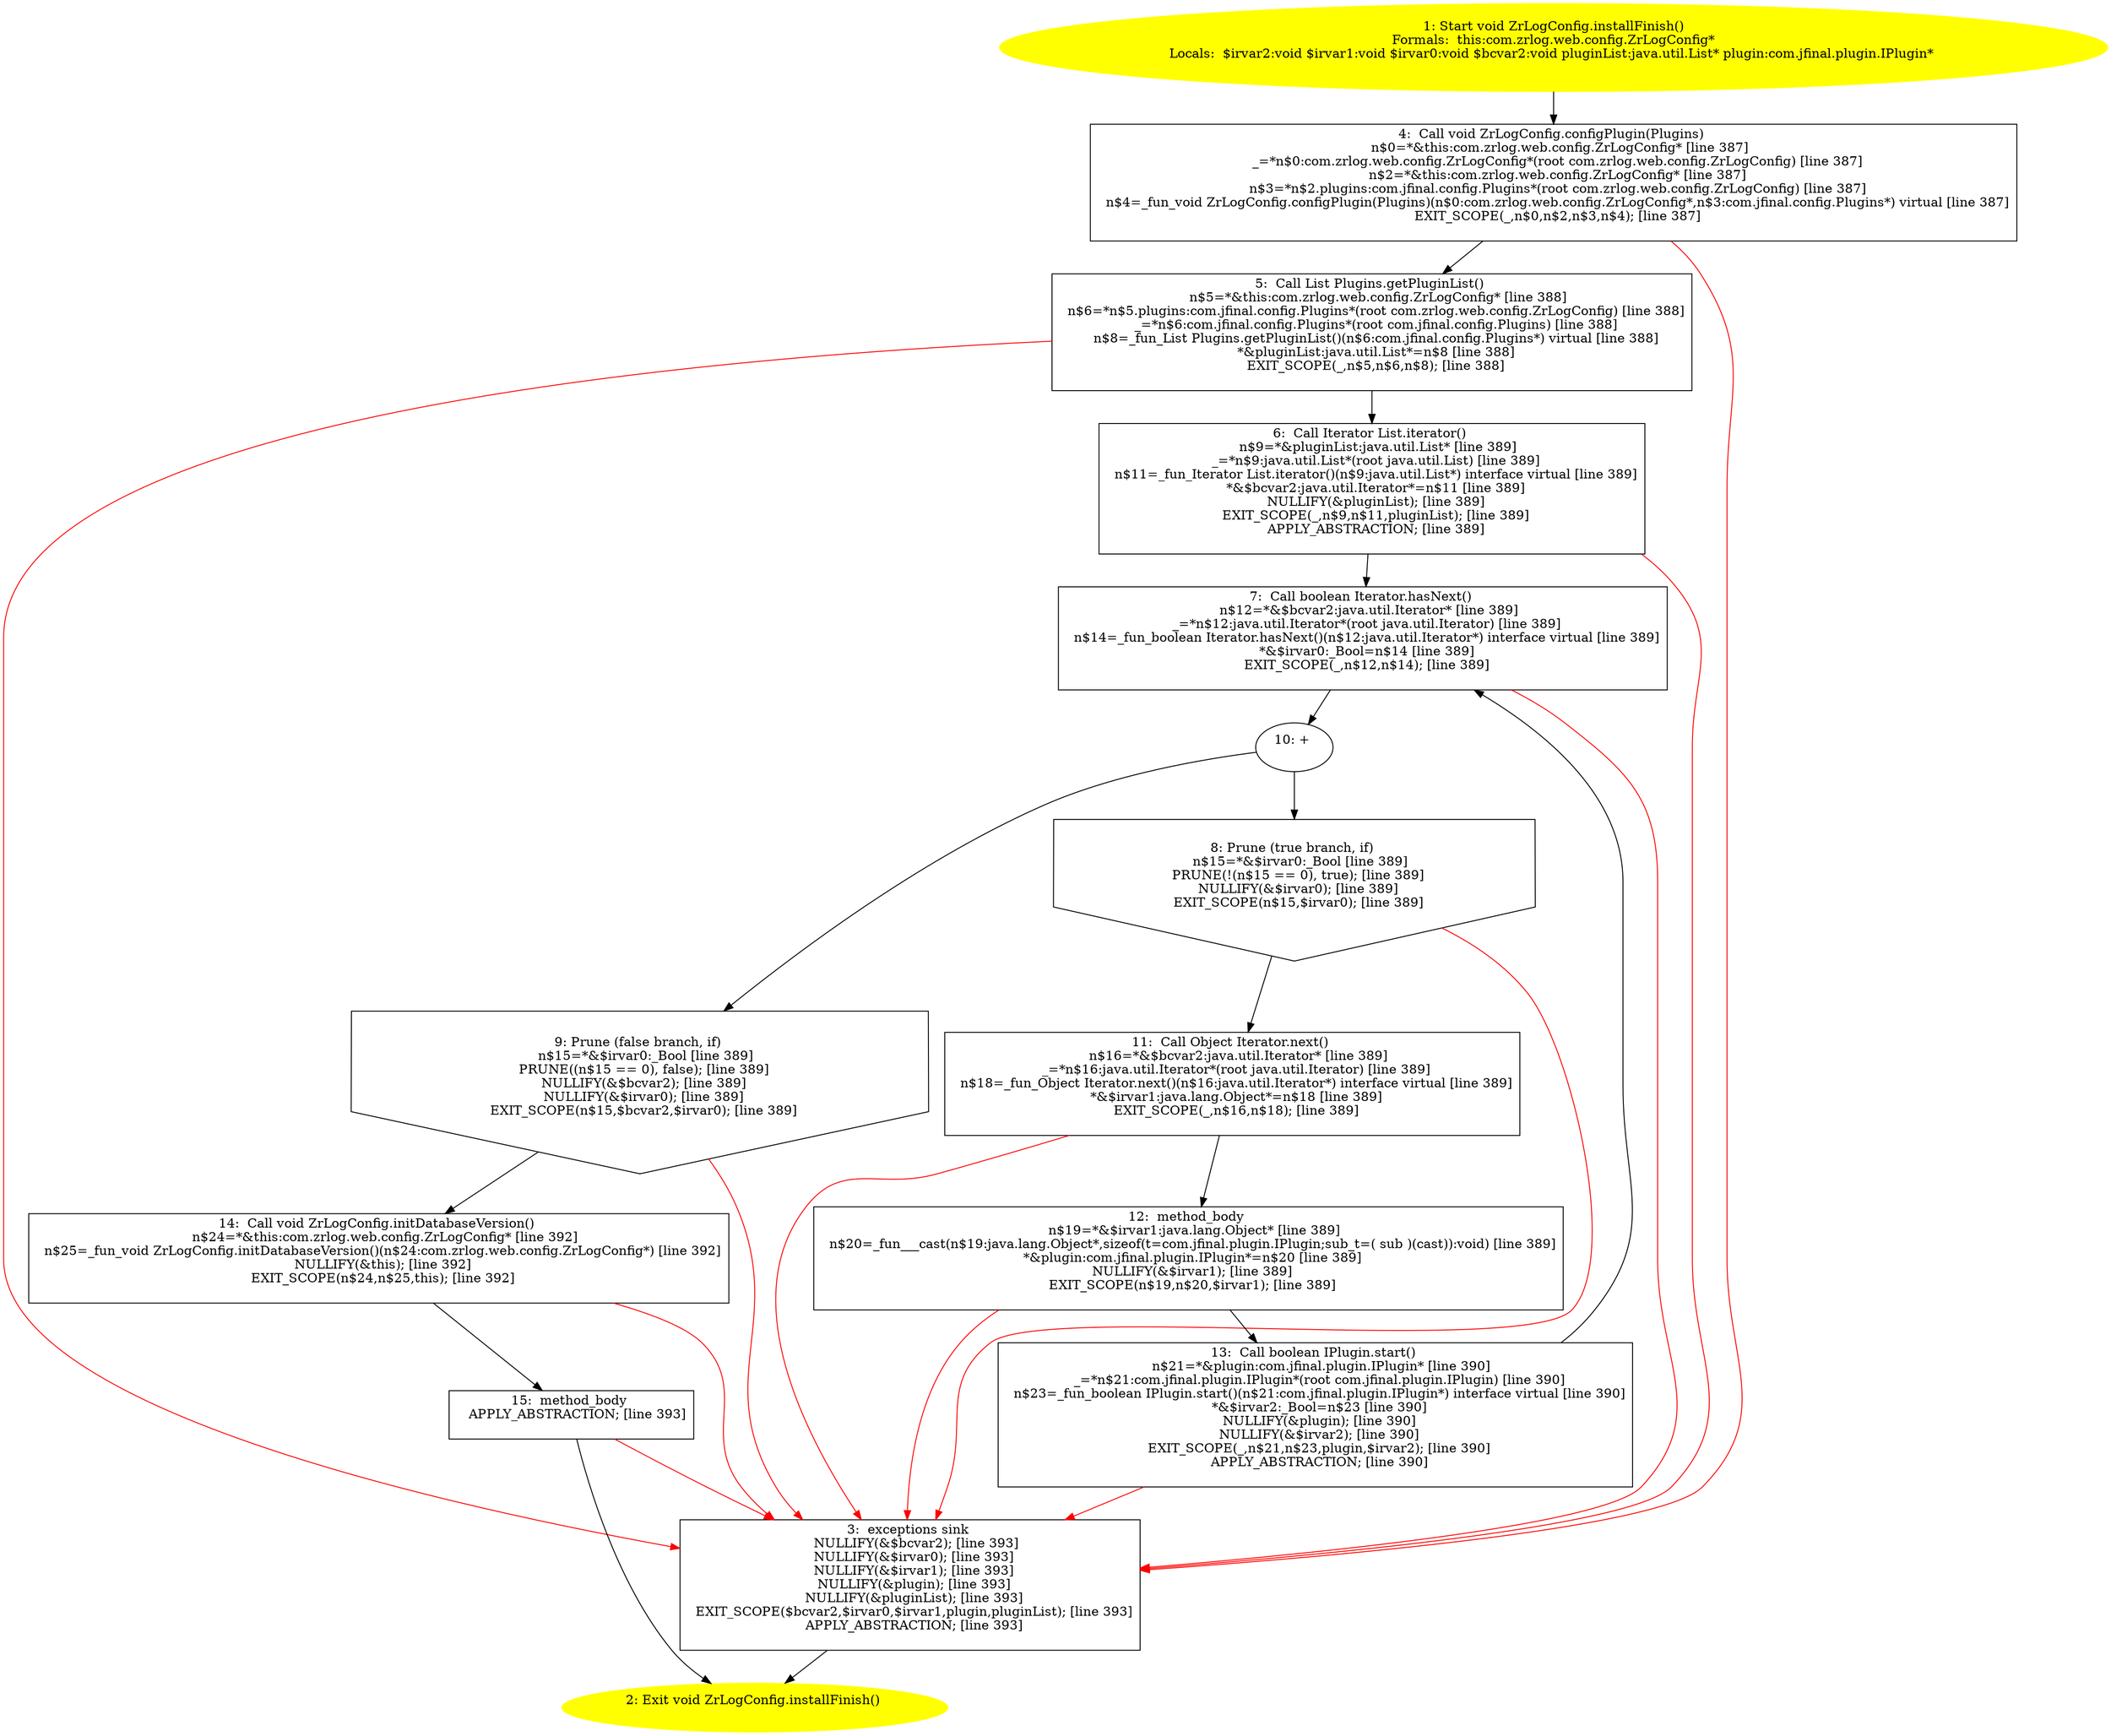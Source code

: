 /* @generated */
digraph cfg {
"com.zrlog.web.config.ZrLogConfig.installFinish():void.18dc6f0ddf96e5d8848e836ae1627b72_1" [label="1: Start void ZrLogConfig.installFinish()\nFormals:  this:com.zrlog.web.config.ZrLogConfig*\nLocals:  $irvar2:void $irvar1:void $irvar0:void $bcvar2:void pluginList:java.util.List* plugin:com.jfinal.plugin.IPlugin* \n  " color=yellow style=filled]
	

	 "com.zrlog.web.config.ZrLogConfig.installFinish():void.18dc6f0ddf96e5d8848e836ae1627b72_1" -> "com.zrlog.web.config.ZrLogConfig.installFinish():void.18dc6f0ddf96e5d8848e836ae1627b72_4" ;
"com.zrlog.web.config.ZrLogConfig.installFinish():void.18dc6f0ddf96e5d8848e836ae1627b72_2" [label="2: Exit void ZrLogConfig.installFinish() \n  " color=yellow style=filled]
	

"com.zrlog.web.config.ZrLogConfig.installFinish():void.18dc6f0ddf96e5d8848e836ae1627b72_3" [label="3:  exceptions sink \n   NULLIFY(&$bcvar2); [line 393]\n  NULLIFY(&$irvar0); [line 393]\n  NULLIFY(&$irvar1); [line 393]\n  NULLIFY(&plugin); [line 393]\n  NULLIFY(&pluginList); [line 393]\n  EXIT_SCOPE($bcvar2,$irvar0,$irvar1,plugin,pluginList); [line 393]\n  APPLY_ABSTRACTION; [line 393]\n " shape="box"]
	

	 "com.zrlog.web.config.ZrLogConfig.installFinish():void.18dc6f0ddf96e5d8848e836ae1627b72_3" -> "com.zrlog.web.config.ZrLogConfig.installFinish():void.18dc6f0ddf96e5d8848e836ae1627b72_2" ;
"com.zrlog.web.config.ZrLogConfig.installFinish():void.18dc6f0ddf96e5d8848e836ae1627b72_4" [label="4:  Call void ZrLogConfig.configPlugin(Plugins) \n   n$0=*&this:com.zrlog.web.config.ZrLogConfig* [line 387]\n  _=*n$0:com.zrlog.web.config.ZrLogConfig*(root com.zrlog.web.config.ZrLogConfig) [line 387]\n  n$2=*&this:com.zrlog.web.config.ZrLogConfig* [line 387]\n  n$3=*n$2.plugins:com.jfinal.config.Plugins*(root com.zrlog.web.config.ZrLogConfig) [line 387]\n  n$4=_fun_void ZrLogConfig.configPlugin(Plugins)(n$0:com.zrlog.web.config.ZrLogConfig*,n$3:com.jfinal.config.Plugins*) virtual [line 387]\n  EXIT_SCOPE(_,n$0,n$2,n$3,n$4); [line 387]\n " shape="box"]
	

	 "com.zrlog.web.config.ZrLogConfig.installFinish():void.18dc6f0ddf96e5d8848e836ae1627b72_4" -> "com.zrlog.web.config.ZrLogConfig.installFinish():void.18dc6f0ddf96e5d8848e836ae1627b72_5" ;
	 "com.zrlog.web.config.ZrLogConfig.installFinish():void.18dc6f0ddf96e5d8848e836ae1627b72_4" -> "com.zrlog.web.config.ZrLogConfig.installFinish():void.18dc6f0ddf96e5d8848e836ae1627b72_3" [color="red" ];
"com.zrlog.web.config.ZrLogConfig.installFinish():void.18dc6f0ddf96e5d8848e836ae1627b72_5" [label="5:  Call List Plugins.getPluginList() \n   n$5=*&this:com.zrlog.web.config.ZrLogConfig* [line 388]\n  n$6=*n$5.plugins:com.jfinal.config.Plugins*(root com.zrlog.web.config.ZrLogConfig) [line 388]\n  _=*n$6:com.jfinal.config.Plugins*(root com.jfinal.config.Plugins) [line 388]\n  n$8=_fun_List Plugins.getPluginList()(n$6:com.jfinal.config.Plugins*) virtual [line 388]\n  *&pluginList:java.util.List*=n$8 [line 388]\n  EXIT_SCOPE(_,n$5,n$6,n$8); [line 388]\n " shape="box"]
	

	 "com.zrlog.web.config.ZrLogConfig.installFinish():void.18dc6f0ddf96e5d8848e836ae1627b72_5" -> "com.zrlog.web.config.ZrLogConfig.installFinish():void.18dc6f0ddf96e5d8848e836ae1627b72_6" ;
	 "com.zrlog.web.config.ZrLogConfig.installFinish():void.18dc6f0ddf96e5d8848e836ae1627b72_5" -> "com.zrlog.web.config.ZrLogConfig.installFinish():void.18dc6f0ddf96e5d8848e836ae1627b72_3" [color="red" ];
"com.zrlog.web.config.ZrLogConfig.installFinish():void.18dc6f0ddf96e5d8848e836ae1627b72_6" [label="6:  Call Iterator List.iterator() \n   n$9=*&pluginList:java.util.List* [line 389]\n  _=*n$9:java.util.List*(root java.util.List) [line 389]\n  n$11=_fun_Iterator List.iterator()(n$9:java.util.List*) interface virtual [line 389]\n  *&$bcvar2:java.util.Iterator*=n$11 [line 389]\n  NULLIFY(&pluginList); [line 389]\n  EXIT_SCOPE(_,n$9,n$11,pluginList); [line 389]\n  APPLY_ABSTRACTION; [line 389]\n " shape="box"]
	

	 "com.zrlog.web.config.ZrLogConfig.installFinish():void.18dc6f0ddf96e5d8848e836ae1627b72_6" -> "com.zrlog.web.config.ZrLogConfig.installFinish():void.18dc6f0ddf96e5d8848e836ae1627b72_7" ;
	 "com.zrlog.web.config.ZrLogConfig.installFinish():void.18dc6f0ddf96e5d8848e836ae1627b72_6" -> "com.zrlog.web.config.ZrLogConfig.installFinish():void.18dc6f0ddf96e5d8848e836ae1627b72_3" [color="red" ];
"com.zrlog.web.config.ZrLogConfig.installFinish():void.18dc6f0ddf96e5d8848e836ae1627b72_7" [label="7:  Call boolean Iterator.hasNext() \n   n$12=*&$bcvar2:java.util.Iterator* [line 389]\n  _=*n$12:java.util.Iterator*(root java.util.Iterator) [line 389]\n  n$14=_fun_boolean Iterator.hasNext()(n$12:java.util.Iterator*) interface virtual [line 389]\n  *&$irvar0:_Bool=n$14 [line 389]\n  EXIT_SCOPE(_,n$12,n$14); [line 389]\n " shape="box"]
	

	 "com.zrlog.web.config.ZrLogConfig.installFinish():void.18dc6f0ddf96e5d8848e836ae1627b72_7" -> "com.zrlog.web.config.ZrLogConfig.installFinish():void.18dc6f0ddf96e5d8848e836ae1627b72_10" ;
	 "com.zrlog.web.config.ZrLogConfig.installFinish():void.18dc6f0ddf96e5d8848e836ae1627b72_7" -> "com.zrlog.web.config.ZrLogConfig.installFinish():void.18dc6f0ddf96e5d8848e836ae1627b72_3" [color="red" ];
"com.zrlog.web.config.ZrLogConfig.installFinish():void.18dc6f0ddf96e5d8848e836ae1627b72_8" [label="8: Prune (true branch, if) \n   n$15=*&$irvar0:_Bool [line 389]\n  PRUNE(!(n$15 == 0), true); [line 389]\n  NULLIFY(&$irvar0); [line 389]\n  EXIT_SCOPE(n$15,$irvar0); [line 389]\n " shape="invhouse"]
	

	 "com.zrlog.web.config.ZrLogConfig.installFinish():void.18dc6f0ddf96e5d8848e836ae1627b72_8" -> "com.zrlog.web.config.ZrLogConfig.installFinish():void.18dc6f0ddf96e5d8848e836ae1627b72_11" ;
	 "com.zrlog.web.config.ZrLogConfig.installFinish():void.18dc6f0ddf96e5d8848e836ae1627b72_8" -> "com.zrlog.web.config.ZrLogConfig.installFinish():void.18dc6f0ddf96e5d8848e836ae1627b72_3" [color="red" ];
"com.zrlog.web.config.ZrLogConfig.installFinish():void.18dc6f0ddf96e5d8848e836ae1627b72_9" [label="9: Prune (false branch, if) \n   n$15=*&$irvar0:_Bool [line 389]\n  PRUNE((n$15 == 0), false); [line 389]\n  NULLIFY(&$bcvar2); [line 389]\n  NULLIFY(&$irvar0); [line 389]\n  EXIT_SCOPE(n$15,$bcvar2,$irvar0); [line 389]\n " shape="invhouse"]
	

	 "com.zrlog.web.config.ZrLogConfig.installFinish():void.18dc6f0ddf96e5d8848e836ae1627b72_9" -> "com.zrlog.web.config.ZrLogConfig.installFinish():void.18dc6f0ddf96e5d8848e836ae1627b72_14" ;
	 "com.zrlog.web.config.ZrLogConfig.installFinish():void.18dc6f0ddf96e5d8848e836ae1627b72_9" -> "com.zrlog.web.config.ZrLogConfig.installFinish():void.18dc6f0ddf96e5d8848e836ae1627b72_3" [color="red" ];
"com.zrlog.web.config.ZrLogConfig.installFinish():void.18dc6f0ddf96e5d8848e836ae1627b72_10" [label="10: + \n  " ]
	

	 "com.zrlog.web.config.ZrLogConfig.installFinish():void.18dc6f0ddf96e5d8848e836ae1627b72_10" -> "com.zrlog.web.config.ZrLogConfig.installFinish():void.18dc6f0ddf96e5d8848e836ae1627b72_8" ;
	 "com.zrlog.web.config.ZrLogConfig.installFinish():void.18dc6f0ddf96e5d8848e836ae1627b72_10" -> "com.zrlog.web.config.ZrLogConfig.installFinish():void.18dc6f0ddf96e5d8848e836ae1627b72_9" ;
"com.zrlog.web.config.ZrLogConfig.installFinish():void.18dc6f0ddf96e5d8848e836ae1627b72_11" [label="11:  Call Object Iterator.next() \n   n$16=*&$bcvar2:java.util.Iterator* [line 389]\n  _=*n$16:java.util.Iterator*(root java.util.Iterator) [line 389]\n  n$18=_fun_Object Iterator.next()(n$16:java.util.Iterator*) interface virtual [line 389]\n  *&$irvar1:java.lang.Object*=n$18 [line 389]\n  EXIT_SCOPE(_,n$16,n$18); [line 389]\n " shape="box"]
	

	 "com.zrlog.web.config.ZrLogConfig.installFinish():void.18dc6f0ddf96e5d8848e836ae1627b72_11" -> "com.zrlog.web.config.ZrLogConfig.installFinish():void.18dc6f0ddf96e5d8848e836ae1627b72_12" ;
	 "com.zrlog.web.config.ZrLogConfig.installFinish():void.18dc6f0ddf96e5d8848e836ae1627b72_11" -> "com.zrlog.web.config.ZrLogConfig.installFinish():void.18dc6f0ddf96e5d8848e836ae1627b72_3" [color="red" ];
"com.zrlog.web.config.ZrLogConfig.installFinish():void.18dc6f0ddf96e5d8848e836ae1627b72_12" [label="12:  method_body \n   n$19=*&$irvar1:java.lang.Object* [line 389]\n  n$20=_fun___cast(n$19:java.lang.Object*,sizeof(t=com.jfinal.plugin.IPlugin;sub_t=( sub )(cast)):void) [line 389]\n  *&plugin:com.jfinal.plugin.IPlugin*=n$20 [line 389]\n  NULLIFY(&$irvar1); [line 389]\n  EXIT_SCOPE(n$19,n$20,$irvar1); [line 389]\n " shape="box"]
	

	 "com.zrlog.web.config.ZrLogConfig.installFinish():void.18dc6f0ddf96e5d8848e836ae1627b72_12" -> "com.zrlog.web.config.ZrLogConfig.installFinish():void.18dc6f0ddf96e5d8848e836ae1627b72_13" ;
	 "com.zrlog.web.config.ZrLogConfig.installFinish():void.18dc6f0ddf96e5d8848e836ae1627b72_12" -> "com.zrlog.web.config.ZrLogConfig.installFinish():void.18dc6f0ddf96e5d8848e836ae1627b72_3" [color="red" ];
"com.zrlog.web.config.ZrLogConfig.installFinish():void.18dc6f0ddf96e5d8848e836ae1627b72_13" [label="13:  Call boolean IPlugin.start() \n   n$21=*&plugin:com.jfinal.plugin.IPlugin* [line 390]\n  _=*n$21:com.jfinal.plugin.IPlugin*(root com.jfinal.plugin.IPlugin) [line 390]\n  n$23=_fun_boolean IPlugin.start()(n$21:com.jfinal.plugin.IPlugin*) interface virtual [line 390]\n  *&$irvar2:_Bool=n$23 [line 390]\n  NULLIFY(&plugin); [line 390]\n  NULLIFY(&$irvar2); [line 390]\n  EXIT_SCOPE(_,n$21,n$23,plugin,$irvar2); [line 390]\n  APPLY_ABSTRACTION; [line 390]\n " shape="box"]
	

	 "com.zrlog.web.config.ZrLogConfig.installFinish():void.18dc6f0ddf96e5d8848e836ae1627b72_13" -> "com.zrlog.web.config.ZrLogConfig.installFinish():void.18dc6f0ddf96e5d8848e836ae1627b72_7" ;
	 "com.zrlog.web.config.ZrLogConfig.installFinish():void.18dc6f0ddf96e5d8848e836ae1627b72_13" -> "com.zrlog.web.config.ZrLogConfig.installFinish():void.18dc6f0ddf96e5d8848e836ae1627b72_3" [color="red" ];
"com.zrlog.web.config.ZrLogConfig.installFinish():void.18dc6f0ddf96e5d8848e836ae1627b72_14" [label="14:  Call void ZrLogConfig.initDatabaseVersion() \n   n$24=*&this:com.zrlog.web.config.ZrLogConfig* [line 392]\n  n$25=_fun_void ZrLogConfig.initDatabaseVersion()(n$24:com.zrlog.web.config.ZrLogConfig*) [line 392]\n  NULLIFY(&this); [line 392]\n  EXIT_SCOPE(n$24,n$25,this); [line 392]\n " shape="box"]
	

	 "com.zrlog.web.config.ZrLogConfig.installFinish():void.18dc6f0ddf96e5d8848e836ae1627b72_14" -> "com.zrlog.web.config.ZrLogConfig.installFinish():void.18dc6f0ddf96e5d8848e836ae1627b72_15" ;
	 "com.zrlog.web.config.ZrLogConfig.installFinish():void.18dc6f0ddf96e5d8848e836ae1627b72_14" -> "com.zrlog.web.config.ZrLogConfig.installFinish():void.18dc6f0ddf96e5d8848e836ae1627b72_3" [color="red" ];
"com.zrlog.web.config.ZrLogConfig.installFinish():void.18dc6f0ddf96e5d8848e836ae1627b72_15" [label="15:  method_body \n   APPLY_ABSTRACTION; [line 393]\n " shape="box"]
	

	 "com.zrlog.web.config.ZrLogConfig.installFinish():void.18dc6f0ddf96e5d8848e836ae1627b72_15" -> "com.zrlog.web.config.ZrLogConfig.installFinish():void.18dc6f0ddf96e5d8848e836ae1627b72_2" ;
	 "com.zrlog.web.config.ZrLogConfig.installFinish():void.18dc6f0ddf96e5d8848e836ae1627b72_15" -> "com.zrlog.web.config.ZrLogConfig.installFinish():void.18dc6f0ddf96e5d8848e836ae1627b72_3" [color="red" ];
}
